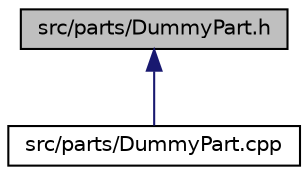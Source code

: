 digraph "src/parts/DummyPart.h"
{
  edge [fontname="Helvetica",fontsize="10",labelfontname="Helvetica",labelfontsize="10"];
  node [fontname="Helvetica",fontsize="10",shape=record];
  Node29 [label="src/parts/DummyPart.h",height=0.2,width=0.4,color="black", fillcolor="grey75", style="filled", fontcolor="black"];
  Node29 -> Node30 [dir="back",color="midnightblue",fontsize="10",style="solid",fontname="Helvetica"];
  Node30 [label="src/parts/DummyPart.cpp",height=0.2,width=0.4,color="black", fillcolor="white", style="filled",URL="$DummyPart_8cpp.html"];
}
